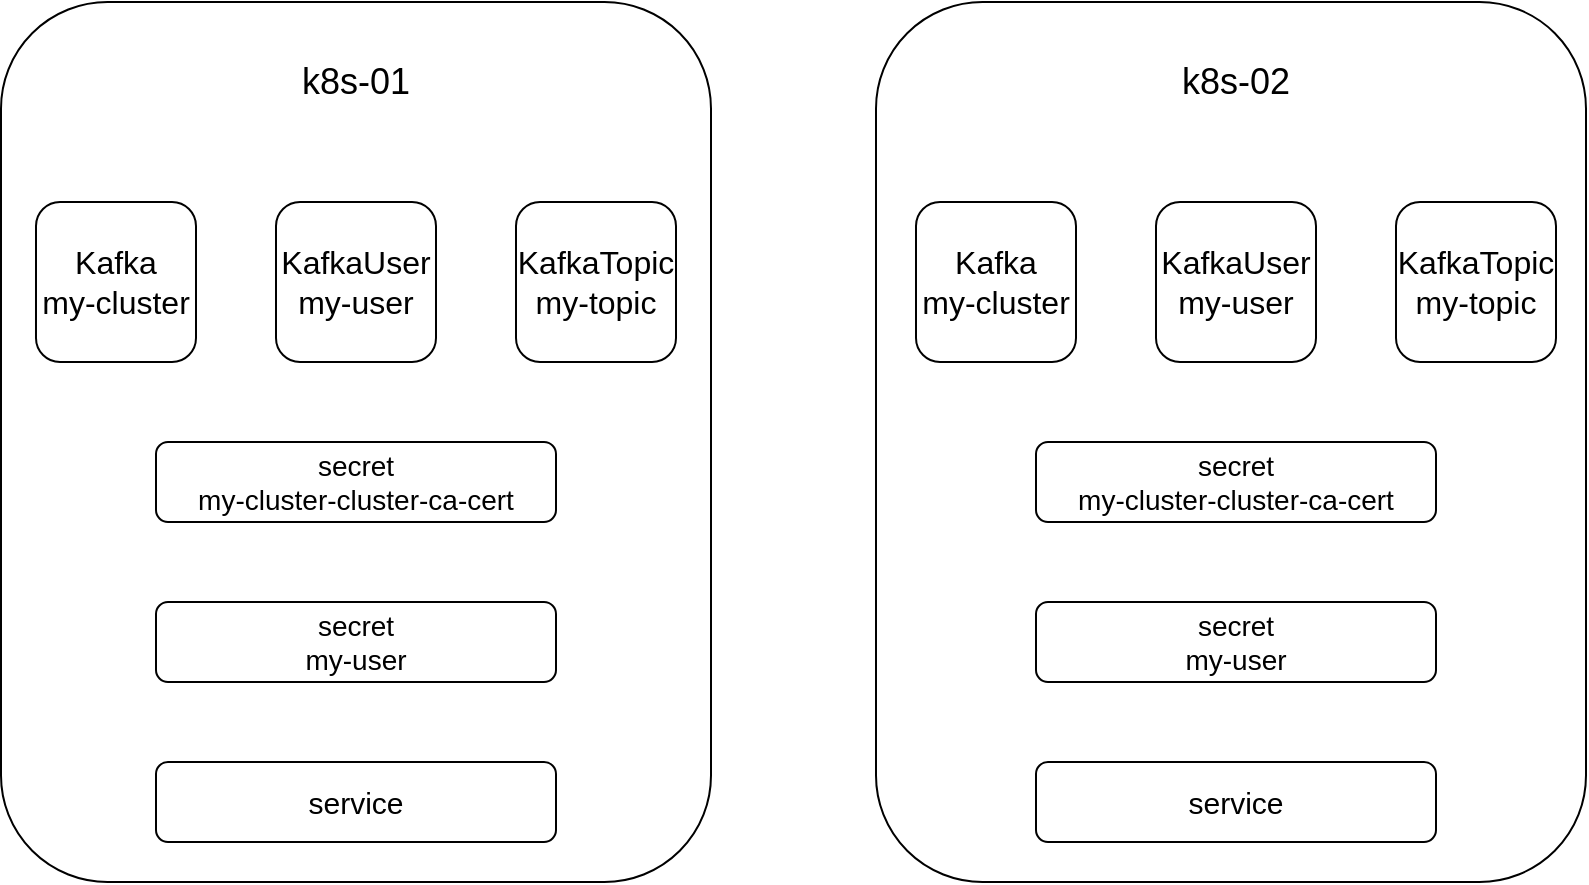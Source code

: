 <mxfile version="12.5.3" type="device"><diagram id="eZydjgVff0OTB53SrX3E" name="第 1 页"><mxGraphModel dx="1106" dy="820" grid="1" gridSize="10" guides="1" tooltips="1" connect="1" arrows="1" fold="1" page="1" pageScale="1" pageWidth="827" pageHeight="1169" math="0" shadow="0"><root><mxCell id="0"/><mxCell id="1" parent="0"/><mxCell id="MVI1a39o2-UEbbaNeIox-14" value="" style="rounded=1;whiteSpace=wrap;html=1;" vertex="1" parent="1"><mxGeometry x="460" y="20" width="355" height="440" as="geometry"/></mxCell><mxCell id="MVI1a39o2-UEbbaNeIox-13" value="" style="rounded=1;whiteSpace=wrap;html=1;" vertex="1" parent="1"><mxGeometry x="22.5" y="20" width="355" height="440" as="geometry"/></mxCell><mxCell id="Je1RW6fNfTy3bOGtiMTz-2" value="&lt;font style=&quot;font-size: 16px&quot;&gt;KafkaUser&lt;br&gt;my-user&lt;/font&gt;" style="rounded=1;whiteSpace=wrap;html=1;" parent="1" vertex="1"><mxGeometry x="160" y="120" width="80" height="80" as="geometry"/></mxCell><mxCell id="Je1RW6fNfTy3bOGtiMTz-3" value="&lt;font style=&quot;font-size: 16px&quot;&gt;KafkaTopic&lt;br&gt;my-topic&lt;/font&gt;" style="rounded=1;whiteSpace=wrap;html=1;" parent="1" vertex="1"><mxGeometry x="280" y="120" width="80" height="80" as="geometry"/></mxCell><mxCell id="Je1RW6fNfTy3bOGtiMTz-4" value="&lt;font style=&quot;font-size: 16px&quot;&gt;Kafka&lt;br&gt;my-cluster&lt;/font&gt;" style="rounded=1;whiteSpace=wrap;html=1;" parent="1" vertex="1"><mxGeometry x="40" y="120" width="80" height="80" as="geometry"/></mxCell><mxCell id="Je1RW6fNfTy3bOGtiMTz-16" value="&lt;font style=&quot;font-size: 14px&quot;&gt;secret&lt;br&gt;my-cluster-cluster-ca-cert&lt;/font&gt;" style="rounded=1;whiteSpace=wrap;html=1;" parent="1" vertex="1"><mxGeometry x="100" y="240" width="200" height="40" as="geometry"/></mxCell><mxCell id="Je1RW6fNfTy3bOGtiMTz-17" value="&lt;font style=&quot;font-size: 15px&quot;&gt;service&lt;/font&gt;" style="rounded=1;whiteSpace=wrap;html=1;" parent="1" vertex="1"><mxGeometry x="100" y="400" width="200" height="40" as="geometry"/></mxCell><mxCell id="Je1RW6fNfTy3bOGtiMTz-18" value="&lt;font style=&quot;font-size: 14px&quot;&gt;secret&lt;br&gt;my-user&lt;/font&gt;" style="rounded=1;whiteSpace=wrap;html=1;" parent="1" vertex="1"><mxGeometry x="100" y="320" width="200" height="40" as="geometry"/></mxCell><mxCell id="MVI1a39o2-UEbbaNeIox-1" value="&lt;font style=&quot;font-size: 18px&quot;&gt;k8s-01&lt;/font&gt;" style="rounded=1;whiteSpace=wrap;html=1;strokeColor=none;" vertex="1" parent="1"><mxGeometry x="160" y="40" width="80" height="40" as="geometry"/></mxCell><mxCell id="MVI1a39o2-UEbbaNeIox-2" value="&lt;font style=&quot;font-size: 18px&quot;&gt;k8s-02&lt;/font&gt;" style="rounded=1;whiteSpace=wrap;html=1;strokeColor=none;" vertex="1" parent="1"><mxGeometry x="600" y="40" width="80" height="40" as="geometry"/></mxCell><mxCell id="MVI1a39o2-UEbbaNeIox-7" value="&lt;font style=&quot;font-size: 16px&quot;&gt;KafkaUser&lt;br&gt;my-user&lt;/font&gt;" style="rounded=1;whiteSpace=wrap;html=1;" vertex="1" parent="1"><mxGeometry x="600" y="120" width="80" height="80" as="geometry"/></mxCell><mxCell id="MVI1a39o2-UEbbaNeIox-8" value="&lt;font style=&quot;font-size: 16px&quot;&gt;KafkaTopic&lt;br&gt;my-topic&lt;/font&gt;" style="rounded=1;whiteSpace=wrap;html=1;" vertex="1" parent="1"><mxGeometry x="720" y="120" width="80" height="80" as="geometry"/></mxCell><mxCell id="MVI1a39o2-UEbbaNeIox-9" value="&lt;font style=&quot;font-size: 16px&quot;&gt;Kafka&lt;br&gt;my-cluster&lt;/font&gt;" style="rounded=1;whiteSpace=wrap;html=1;" vertex="1" parent="1"><mxGeometry x="480" y="120" width="80" height="80" as="geometry"/></mxCell><mxCell id="MVI1a39o2-UEbbaNeIox-10" value="&lt;font style=&quot;font-size: 14px&quot;&gt;secret&lt;br&gt;my-cluster-cluster-ca-cert&lt;/font&gt;" style="rounded=1;whiteSpace=wrap;html=1;" vertex="1" parent="1"><mxGeometry x="540" y="240" width="200" height="40" as="geometry"/></mxCell><mxCell id="MVI1a39o2-UEbbaNeIox-11" value="&lt;font style=&quot;font-size: 15px&quot;&gt;service&lt;/font&gt;" style="rounded=1;whiteSpace=wrap;html=1;" vertex="1" parent="1"><mxGeometry x="540" y="400" width="200" height="40" as="geometry"/></mxCell><mxCell id="MVI1a39o2-UEbbaNeIox-12" value="&lt;font style=&quot;font-size: 14px&quot;&gt;secret&lt;br&gt;my-user&lt;/font&gt;" style="rounded=1;whiteSpace=wrap;html=1;" vertex="1" parent="1"><mxGeometry x="540" y="320" width="200" height="40" as="geometry"/></mxCell></root></mxGraphModel></diagram></mxfile>
